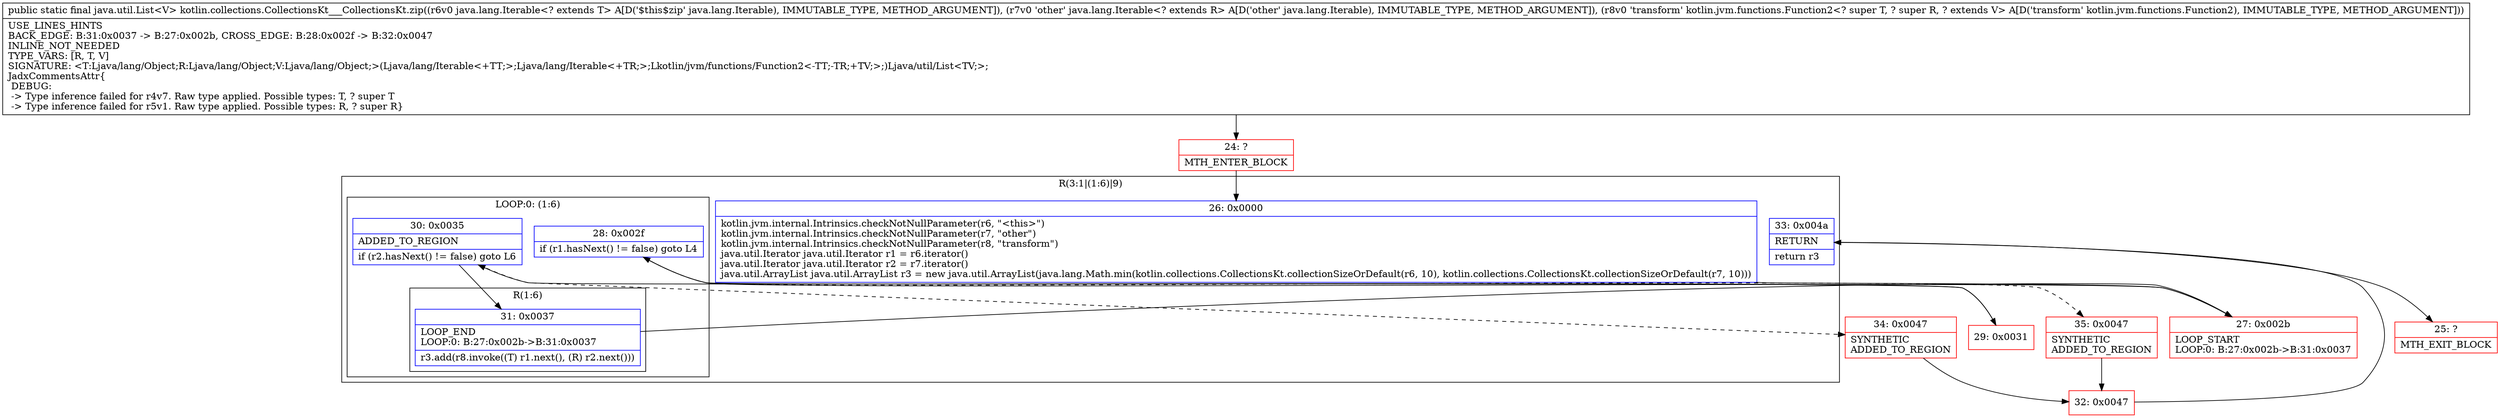 digraph "CFG forkotlin.collections.CollectionsKt___CollectionsKt.zip(Ljava\/lang\/Iterable;Ljava\/lang\/Iterable;Lkotlin\/jvm\/functions\/Function2;)Ljava\/util\/List;" {
subgraph cluster_Region_376393276 {
label = "R(3:1|(1:6)|9)";
node [shape=record,color=blue];
Node_26 [shape=record,label="{26\:\ 0x0000|kotlin.jvm.internal.Intrinsics.checkNotNullParameter(r6, \"\<this\>\")\lkotlin.jvm.internal.Intrinsics.checkNotNullParameter(r7, \"other\")\lkotlin.jvm.internal.Intrinsics.checkNotNullParameter(r8, \"transform\")\ljava.util.Iterator java.util.Iterator r1 = r6.iterator()\ljava.util.Iterator java.util.Iterator r2 = r7.iterator()\ljava.util.ArrayList java.util.ArrayList r3 = new java.util.ArrayList(java.lang.Math.min(kotlin.collections.CollectionsKt.collectionSizeOrDefault(r6, 10), kotlin.collections.CollectionsKt.collectionSizeOrDefault(r7, 10)))\l}"];
subgraph cluster_LoopRegion_1516716584 {
label = "LOOP:0: (1:6)";
node [shape=record,color=blue];
Node_28 [shape=record,label="{28\:\ 0x002f|if (r1.hasNext() != false) goto L4\l}"];
Node_30 [shape=record,label="{30\:\ 0x0035|ADDED_TO_REGION\l|if (r2.hasNext() != false) goto L6\l}"];
subgraph cluster_Region_786837528 {
label = "R(1:6)";
node [shape=record,color=blue];
Node_31 [shape=record,label="{31\:\ 0x0037|LOOP_END\lLOOP:0: B:27:0x002b\-\>B:31:0x0037\l|r3.add(r8.invoke((T) r1.next(), (R) r2.next()))\l}"];
}
}
Node_33 [shape=record,label="{33\:\ 0x004a|RETURN\l|return r3\l}"];
}
Node_24 [shape=record,color=red,label="{24\:\ ?|MTH_ENTER_BLOCK\l}"];
Node_27 [shape=record,color=red,label="{27\:\ 0x002b|LOOP_START\lLOOP:0: B:27:0x002b\-\>B:31:0x0037\l}"];
Node_29 [shape=record,color=red,label="{29\:\ 0x0031}"];
Node_34 [shape=record,color=red,label="{34\:\ 0x0047|SYNTHETIC\lADDED_TO_REGION\l}"];
Node_32 [shape=record,color=red,label="{32\:\ 0x0047}"];
Node_25 [shape=record,color=red,label="{25\:\ ?|MTH_EXIT_BLOCK\l}"];
Node_35 [shape=record,color=red,label="{35\:\ 0x0047|SYNTHETIC\lADDED_TO_REGION\l}"];
MethodNode[shape=record,label="{public static final java.util.List\<V\> kotlin.collections.CollectionsKt___CollectionsKt.zip((r6v0 java.lang.Iterable\<? extends T\> A[D('$this$zip' java.lang.Iterable), IMMUTABLE_TYPE, METHOD_ARGUMENT]), (r7v0 'other' java.lang.Iterable\<? extends R\> A[D('other' java.lang.Iterable), IMMUTABLE_TYPE, METHOD_ARGUMENT]), (r8v0 'transform' kotlin.jvm.functions.Function2\<? super T, ? super R, ? extends V\> A[D('transform' kotlin.jvm.functions.Function2), IMMUTABLE_TYPE, METHOD_ARGUMENT]))  | USE_LINES_HINTS\lBACK_EDGE: B:31:0x0037 \-\> B:27:0x002b, CROSS_EDGE: B:28:0x002f \-\> B:32:0x0047\lINLINE_NOT_NEEDED\lTYPE_VARS: [R, T, V]\lSIGNATURE: \<T:Ljava\/lang\/Object;R:Ljava\/lang\/Object;V:Ljava\/lang\/Object;\>(Ljava\/lang\/Iterable\<+TT;\>;Ljava\/lang\/Iterable\<+TR;\>;Lkotlin\/jvm\/functions\/Function2\<\-TT;\-TR;+TV;\>;)Ljava\/util\/List\<TV;\>;\lJadxCommentsAttr\{\l DEBUG: \l \-\> Type inference failed for r4v7. Raw type applied. Possible types: T, ? super T\l \-\> Type inference failed for r5v1. Raw type applied. Possible types: R, ? super R\}\l}"];
MethodNode -> Node_24;Node_26 -> Node_27;
Node_28 -> Node_29;
Node_28 -> Node_35[style=dashed];
Node_30 -> Node_31;
Node_30 -> Node_34[style=dashed];
Node_31 -> Node_27;
Node_33 -> Node_25;
Node_24 -> Node_26;
Node_27 -> Node_28;
Node_29 -> Node_30;
Node_34 -> Node_32;
Node_32 -> Node_33;
Node_35 -> Node_32;
}

